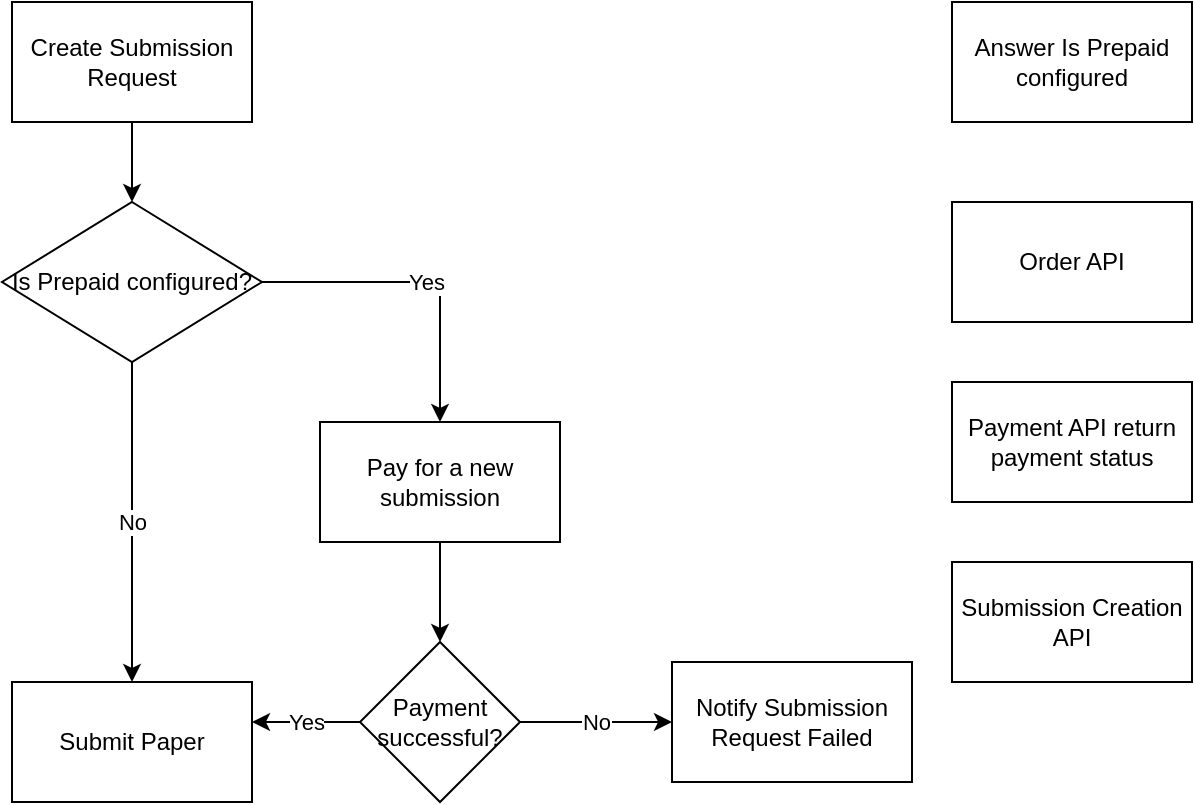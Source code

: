 <mxfile version="21.3.4" type="github">
  <diagram id="C5RBs43oDa-KdzZeNtuy" name="Page-1">
    <mxGraphModel dx="1434" dy="756" grid="1" gridSize="10" guides="1" tooltips="1" connect="1" arrows="1" fold="1" page="1" pageScale="1" pageWidth="827" pageHeight="1169" math="0" shadow="0">
      <root>
        <mxCell id="WIyWlLk6GJQsqaUBKTNV-0" />
        <mxCell id="WIyWlLk6GJQsqaUBKTNV-1" parent="WIyWlLk6GJQsqaUBKTNV-0" />
        <mxCell id="ClwOzFlCSxNprHKa8eh9-3" style="edgeStyle=orthogonalEdgeStyle;rounded=0;orthogonalLoop=1;jettySize=auto;html=1;entryX=0.5;entryY=0;entryDx=0;entryDy=0;" edge="1" parent="WIyWlLk6GJQsqaUBKTNV-1" source="ClwOzFlCSxNprHKa8eh9-0" target="ClwOzFlCSxNprHKa8eh9-2">
          <mxGeometry relative="1" as="geometry" />
        </mxCell>
        <mxCell id="ClwOzFlCSxNprHKa8eh9-0" value="Create Submission Request" style="rounded=0;whiteSpace=wrap;html=1;" vertex="1" parent="WIyWlLk6GJQsqaUBKTNV-1">
          <mxGeometry x="200" y="60" width="120" height="60" as="geometry" />
        </mxCell>
        <mxCell id="ClwOzFlCSxNprHKa8eh9-7" style="edgeStyle=orthogonalEdgeStyle;rounded=0;orthogonalLoop=1;jettySize=auto;html=1;exitX=1;exitY=0.5;exitDx=0;exitDy=0;entryX=0.5;entryY=0;entryDx=0;entryDy=0;" edge="1" parent="WIyWlLk6GJQsqaUBKTNV-1" source="ClwOzFlCSxNprHKa8eh9-2" target="ClwOzFlCSxNprHKa8eh9-6">
          <mxGeometry relative="1" as="geometry" />
        </mxCell>
        <mxCell id="ClwOzFlCSxNprHKa8eh9-8" value="Yes" style="edgeLabel;html=1;align=center;verticalAlign=middle;resizable=0;points=[];" vertex="1" connectable="0" parent="ClwOzFlCSxNprHKa8eh9-7">
          <mxGeometry x="0.031" relative="1" as="geometry">
            <mxPoint as="offset" />
          </mxGeometry>
        </mxCell>
        <mxCell id="ClwOzFlCSxNprHKa8eh9-15" value="No" style="edgeStyle=orthogonalEdgeStyle;rounded=0;orthogonalLoop=1;jettySize=auto;html=1;entryX=0.5;entryY=0;entryDx=0;entryDy=0;" edge="1" parent="WIyWlLk6GJQsqaUBKTNV-1" source="ClwOzFlCSxNprHKa8eh9-2" target="ClwOzFlCSxNprHKa8eh9-9">
          <mxGeometry relative="1" as="geometry" />
        </mxCell>
        <mxCell id="ClwOzFlCSxNprHKa8eh9-2" value="Is Prepaid configured?" style="rhombus;whiteSpace=wrap;html=1;" vertex="1" parent="WIyWlLk6GJQsqaUBKTNV-1">
          <mxGeometry x="195" y="160" width="130" height="80" as="geometry" />
        </mxCell>
        <mxCell id="ClwOzFlCSxNprHKa8eh9-12" style="edgeStyle=orthogonalEdgeStyle;rounded=0;orthogonalLoop=1;jettySize=auto;html=1;entryX=0.5;entryY=0;entryDx=0;entryDy=0;" edge="1" parent="WIyWlLk6GJQsqaUBKTNV-1" source="ClwOzFlCSxNprHKa8eh9-6" target="ClwOzFlCSxNprHKa8eh9-10">
          <mxGeometry relative="1" as="geometry" />
        </mxCell>
        <mxCell id="ClwOzFlCSxNprHKa8eh9-6" value="Pay for a new submission" style="rounded=0;whiteSpace=wrap;html=1;" vertex="1" parent="WIyWlLk6GJQsqaUBKTNV-1">
          <mxGeometry x="354" y="270" width="120" height="60" as="geometry" />
        </mxCell>
        <mxCell id="ClwOzFlCSxNprHKa8eh9-9" value="Submit Paper" style="rounded=0;whiteSpace=wrap;html=1;" vertex="1" parent="WIyWlLk6GJQsqaUBKTNV-1">
          <mxGeometry x="200" y="400" width="120" height="60" as="geometry" />
        </mxCell>
        <mxCell id="ClwOzFlCSxNprHKa8eh9-13" value="No" style="edgeStyle=orthogonalEdgeStyle;rounded=0;orthogonalLoop=1;jettySize=auto;html=1;entryX=0;entryY=0.5;entryDx=0;entryDy=0;entryPerimeter=0;" edge="1" parent="WIyWlLk6GJQsqaUBKTNV-1" source="ClwOzFlCSxNprHKa8eh9-10" target="ClwOzFlCSxNprHKa8eh9-11">
          <mxGeometry relative="1" as="geometry" />
        </mxCell>
        <mxCell id="ClwOzFlCSxNprHKa8eh9-14" value="Yes" style="edgeStyle=orthogonalEdgeStyle;rounded=0;orthogonalLoop=1;jettySize=auto;html=1;entryX=1;entryY=0.333;entryDx=0;entryDy=0;entryPerimeter=0;" edge="1" parent="WIyWlLk6GJQsqaUBKTNV-1" source="ClwOzFlCSxNprHKa8eh9-10" target="ClwOzFlCSxNprHKa8eh9-9">
          <mxGeometry relative="1" as="geometry" />
        </mxCell>
        <mxCell id="ClwOzFlCSxNprHKa8eh9-10" value="Payment successful?" style="rhombus;whiteSpace=wrap;html=1;" vertex="1" parent="WIyWlLk6GJQsqaUBKTNV-1">
          <mxGeometry x="374" y="380" width="80" height="80" as="geometry" />
        </mxCell>
        <mxCell id="ClwOzFlCSxNprHKa8eh9-11" value="Notify Submission Request Failed" style="rounded=0;whiteSpace=wrap;html=1;" vertex="1" parent="WIyWlLk6GJQsqaUBKTNV-1">
          <mxGeometry x="530" y="390" width="120" height="60" as="geometry" />
        </mxCell>
        <mxCell id="ClwOzFlCSxNprHKa8eh9-16" value="Order API" style="rounded=0;whiteSpace=wrap;html=1;" vertex="1" parent="WIyWlLk6GJQsqaUBKTNV-1">
          <mxGeometry x="670" y="160" width="120" height="60" as="geometry" />
        </mxCell>
        <mxCell id="ClwOzFlCSxNprHKa8eh9-17" value="Answer Is Prepaid configured" style="rounded=0;whiteSpace=wrap;html=1;" vertex="1" parent="WIyWlLk6GJQsqaUBKTNV-1">
          <mxGeometry x="670" y="60" width="120" height="60" as="geometry" />
        </mxCell>
        <mxCell id="ClwOzFlCSxNprHKa8eh9-19" value="Payment API return payment status" style="rounded=0;whiteSpace=wrap;html=1;" vertex="1" parent="WIyWlLk6GJQsqaUBKTNV-1">
          <mxGeometry x="670" y="250" width="120" height="60" as="geometry" />
        </mxCell>
        <mxCell id="ClwOzFlCSxNprHKa8eh9-20" value="Submission Creation API" style="rounded=0;whiteSpace=wrap;html=1;" vertex="1" parent="WIyWlLk6GJQsqaUBKTNV-1">
          <mxGeometry x="670" y="340" width="120" height="60" as="geometry" />
        </mxCell>
      </root>
    </mxGraphModel>
  </diagram>
</mxfile>

